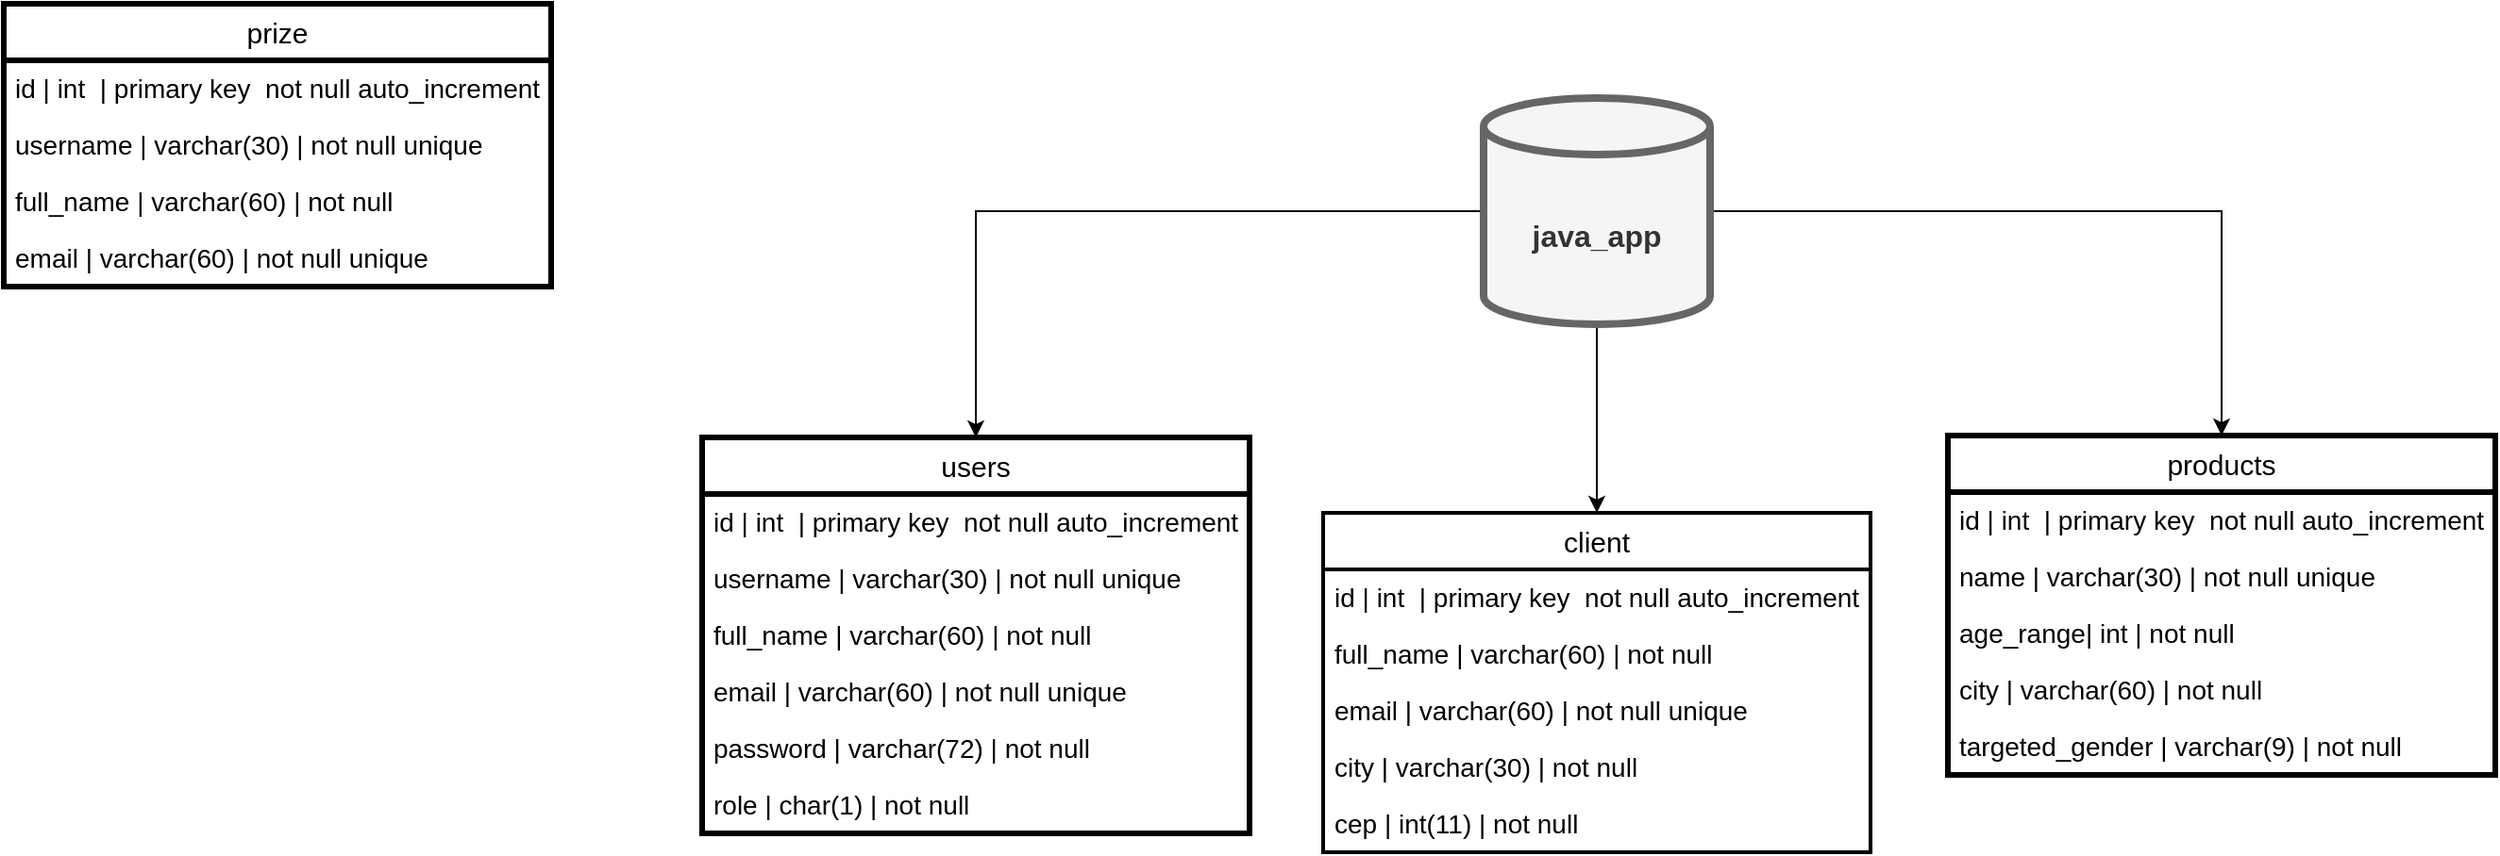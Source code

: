 <mxfile version="24.7.16">
  <diagram name="Bd_java" id="-jYGax4Z-KlBJ2uLjjoX">
    <mxGraphModel dx="2181" dy="1733" grid="1" gridSize="10" guides="1" tooltips="1" connect="1" arrows="1" fold="1" page="1" pageScale="1" pageWidth="827" pageHeight="1169" math="0" shadow="0">
      <root>
        <mxCell id="0" />
        <mxCell id="1" parent="0" />
        <mxCell id="kctth2zFLPnqRk-hPfyQ-13" value="" style="edgeStyle=orthogonalEdgeStyle;rounded=0;orthogonalLoop=1;jettySize=auto;html=1;exitX=0;exitY=0.5;exitDx=0;exitDy=0;exitPerimeter=0;" parent="1" source="kctth2zFLPnqRk-hPfyQ-2" target="kctth2zFLPnqRk-hPfyQ-3" edge="1">
          <mxGeometry relative="1" as="geometry" />
        </mxCell>
        <mxCell id="kctth2zFLPnqRk-hPfyQ-22" value="" style="edgeStyle=orthogonalEdgeStyle;rounded=0;orthogonalLoop=1;jettySize=auto;html=1;entryX=0.5;entryY=0;entryDx=0;entryDy=0;" parent="1" source="kctth2zFLPnqRk-hPfyQ-2" target="kctth2zFLPnqRk-hPfyQ-15" edge="1">
          <mxGeometry relative="1" as="geometry" />
        </mxCell>
        <mxCell id="kctth2zFLPnqRk-hPfyQ-30" value="" style="edgeStyle=orthogonalEdgeStyle;rounded=0;orthogonalLoop=1;jettySize=auto;html=1;entryX=0.5;entryY=0;entryDx=0;entryDy=0;" parent="1" source="kctth2zFLPnqRk-hPfyQ-2" target="kctth2zFLPnqRk-hPfyQ-23" edge="1">
          <mxGeometry relative="1" as="geometry" />
        </mxCell>
        <mxCell id="kctth2zFLPnqRk-hPfyQ-2" value="&lt;font style=&quot;font-size: 16px;&quot;&gt;&lt;b&gt;java_app&lt;/b&gt;&lt;/font&gt;" style="shape=cylinder3;whiteSpace=wrap;html=1;boundedLbl=1;backgroundOutline=1;size=15;fillColor=#f5f5f5;strokeColor=#666666;fontColor=#333333;strokeWidth=4;" parent="1" vertex="1">
          <mxGeometry x="354" y="-50" width="120" height="120" as="geometry" />
        </mxCell>
        <mxCell id="kctth2zFLPnqRk-hPfyQ-3" value="&lt;font style=&quot;font-size: 15px;&quot;&gt;users&lt;/font&gt;" style="swimlane;fontStyle=0;childLayout=stackLayout;horizontal=1;startSize=30;horizontalStack=0;resizeParent=1;resizeParentMax=0;resizeLast=0;collapsible=1;marginBottom=0;whiteSpace=wrap;html=1;strokeWidth=3;" parent="1" vertex="1">
          <mxGeometry x="-60" y="130" width="290" height="210" as="geometry" />
        </mxCell>
        <mxCell id="kctth2zFLPnqRk-hPfyQ-5" value="&lt;span style=&quot;font-size: 14px;&quot;&gt;id | int&amp;nbsp; | primary key&amp;nbsp; not null auto_increment&lt;/span&gt;" style="text;strokeColor=none;fillColor=none;align=left;verticalAlign=middle;spacingLeft=4;spacingRight=4;overflow=hidden;points=[[0,0.5],[1,0.5]];portConstraint=eastwest;rotatable=0;whiteSpace=wrap;html=1;" parent="kctth2zFLPnqRk-hPfyQ-3" vertex="1">
          <mxGeometry y="30" width="290" height="30" as="geometry" />
        </mxCell>
        <mxCell id="kctth2zFLPnqRk-hPfyQ-6" value="&lt;font style=&quot;font-size: 14px;&quot;&gt;username | varchar(30) | not null unique&lt;/font&gt;" style="text;strokeColor=none;fillColor=none;align=left;verticalAlign=middle;spacingLeft=4;spacingRight=4;overflow=hidden;points=[[0,0.5],[1,0.5]];portConstraint=eastwest;rotatable=0;whiteSpace=wrap;html=1;" parent="kctth2zFLPnqRk-hPfyQ-3" vertex="1">
          <mxGeometry y="60" width="290" height="30" as="geometry" />
        </mxCell>
        <mxCell id="kctth2zFLPnqRk-hPfyQ-14" value="&lt;font style=&quot;font-size: 14px;&quot;&gt;full_name | varchar(60) | not null&lt;/font&gt;" style="text;strokeColor=none;fillColor=none;align=left;verticalAlign=middle;spacingLeft=4;spacingRight=4;overflow=hidden;points=[[0,0.5],[1,0.5]];portConstraint=eastwest;rotatable=0;whiteSpace=wrap;html=1;" parent="kctth2zFLPnqRk-hPfyQ-3" vertex="1">
          <mxGeometry y="90" width="290" height="30" as="geometry" />
        </mxCell>
        <mxCell id="kctth2zFLPnqRk-hPfyQ-7" value="&lt;font style=&quot;font-size: 14px;&quot;&gt;email | varchar(60) | not null unique&lt;/font&gt;" style="text;strokeColor=none;fillColor=none;align=left;verticalAlign=middle;spacingLeft=4;spacingRight=4;overflow=hidden;points=[[0,0.5],[1,0.5]];portConstraint=eastwest;rotatable=0;whiteSpace=wrap;html=1;" parent="kctth2zFLPnqRk-hPfyQ-3" vertex="1">
          <mxGeometry y="120" width="290" height="30" as="geometry" />
        </mxCell>
        <mxCell id="kctth2zFLPnqRk-hPfyQ-8" value="&lt;font style=&quot;font-size: 14px;&quot;&gt;password | varchar(72) | not null&lt;/font&gt;" style="text;strokeColor=none;fillColor=none;align=left;verticalAlign=middle;spacingLeft=4;spacingRight=4;overflow=hidden;points=[[0,0.5],[1,0.5]];portConstraint=eastwest;rotatable=0;whiteSpace=wrap;html=1;" parent="kctth2zFLPnqRk-hPfyQ-3" vertex="1">
          <mxGeometry y="150" width="290" height="30" as="geometry" />
        </mxCell>
        <mxCell id="kctth2zFLPnqRk-hPfyQ-9" value="&lt;font style=&quot;font-size: 14px;&quot;&gt;role | char(1) | not null&lt;/font&gt;" style="text;strokeColor=none;fillColor=none;align=left;verticalAlign=middle;spacingLeft=4;spacingRight=4;overflow=hidden;points=[[0,0.5],[1,0.5]];portConstraint=eastwest;rotatable=0;whiteSpace=wrap;html=1;" parent="kctth2zFLPnqRk-hPfyQ-3" vertex="1">
          <mxGeometry y="180" width="290" height="30" as="geometry" />
        </mxCell>
        <mxCell id="kctth2zFLPnqRk-hPfyQ-15" value="&lt;span style=&quot;font-size: 15px;&quot;&gt;client&lt;/span&gt;" style="swimlane;fontStyle=0;childLayout=stackLayout;horizontal=1;startSize=30;horizontalStack=0;resizeParent=1;resizeParentMax=0;resizeLast=0;collapsible=1;marginBottom=0;whiteSpace=wrap;html=1;strokeWidth=2;" parent="1" vertex="1">
          <mxGeometry x="269" y="170" width="290" height="180" as="geometry" />
        </mxCell>
        <mxCell id="kctth2zFLPnqRk-hPfyQ-16" value="&lt;span style=&quot;font-size: 14px;&quot;&gt;id | int&amp;nbsp; | primary key&amp;nbsp; not null auto_increment&lt;/span&gt;" style="text;strokeColor=none;fillColor=none;align=left;verticalAlign=middle;spacingLeft=4;spacingRight=4;overflow=hidden;points=[[0,0.5],[1,0.5]];portConstraint=eastwest;rotatable=0;whiteSpace=wrap;html=1;" parent="kctth2zFLPnqRk-hPfyQ-15" vertex="1">
          <mxGeometry y="30" width="290" height="30" as="geometry" />
        </mxCell>
        <mxCell id="kctth2zFLPnqRk-hPfyQ-18" value="&lt;font style=&quot;font-size: 14px;&quot;&gt;full_name | varchar(60) | not null&lt;/font&gt;" style="text;strokeColor=none;fillColor=none;align=left;verticalAlign=middle;spacingLeft=4;spacingRight=4;overflow=hidden;points=[[0,0.5],[1,0.5]];portConstraint=eastwest;rotatable=0;whiteSpace=wrap;html=1;" parent="kctth2zFLPnqRk-hPfyQ-15" vertex="1">
          <mxGeometry y="60" width="290" height="30" as="geometry" />
        </mxCell>
        <mxCell id="kctth2zFLPnqRk-hPfyQ-19" value="&lt;font style=&quot;font-size: 14px;&quot;&gt;email | varchar(60) | not null unique&lt;/font&gt;" style="text;strokeColor=none;fillColor=none;align=left;verticalAlign=middle;spacingLeft=4;spacingRight=4;overflow=hidden;points=[[0,0.5],[1,0.5]];portConstraint=eastwest;rotatable=0;whiteSpace=wrap;html=1;" parent="kctth2zFLPnqRk-hPfyQ-15" vertex="1">
          <mxGeometry y="90" width="290" height="30" as="geometry" />
        </mxCell>
        <mxCell id="kctth2zFLPnqRk-hPfyQ-34" value="&lt;font style=&quot;font-size: 14px;&quot;&gt;city | varchar(30) | not null&lt;/font&gt;" style="text;strokeColor=none;fillColor=none;align=left;verticalAlign=middle;spacingLeft=4;spacingRight=4;overflow=hidden;points=[[0,0.5],[1,0.5]];portConstraint=eastwest;rotatable=0;whiteSpace=wrap;html=1;fontSize=14;" parent="kctth2zFLPnqRk-hPfyQ-15" vertex="1">
          <mxGeometry y="120" width="290" height="30" as="geometry" />
        </mxCell>
        <mxCell id="kctth2zFLPnqRk-hPfyQ-21" value="&lt;font style=&quot;font-size: 14px;&quot;&gt;cep | int(11) | not null&lt;/font&gt;" style="text;strokeColor=none;fillColor=none;align=left;verticalAlign=middle;spacingLeft=4;spacingRight=4;overflow=hidden;points=[[0,0.5],[1,0.5]];portConstraint=eastwest;rotatable=0;whiteSpace=wrap;html=1;fontSize=14;" parent="kctth2zFLPnqRk-hPfyQ-15" vertex="1">
          <mxGeometry y="150" width="290" height="30" as="geometry" />
        </mxCell>
        <mxCell id="kctth2zFLPnqRk-hPfyQ-23" value="&lt;font style=&quot;font-size: 15px;&quot;&gt;products&lt;/font&gt;" style="swimlane;fontStyle=0;childLayout=stackLayout;horizontal=1;startSize=30;horizontalStack=0;resizeParent=1;resizeParentMax=0;resizeLast=0;collapsible=1;marginBottom=0;whiteSpace=wrap;html=1;strokeWidth=3;" parent="1" vertex="1">
          <mxGeometry x="600" y="129" width="290" height="180" as="geometry" />
        </mxCell>
        <mxCell id="kctth2zFLPnqRk-hPfyQ-24" value="&lt;span style=&quot;font-size: 14px;&quot;&gt;id | int&amp;nbsp; | primary key&amp;nbsp; not null auto_increment&lt;/span&gt;" style="text;strokeColor=none;fillColor=none;align=left;verticalAlign=middle;spacingLeft=4;spacingRight=4;overflow=hidden;points=[[0,0.5],[1,0.5]];portConstraint=eastwest;rotatable=0;whiteSpace=wrap;html=1;" parent="kctth2zFLPnqRk-hPfyQ-23" vertex="1">
          <mxGeometry y="30" width="290" height="30" as="geometry" />
        </mxCell>
        <mxCell id="kctth2zFLPnqRk-hPfyQ-25" value="&lt;font style=&quot;font-size: 14px;&quot;&gt;name | varchar(30) | not null unique&lt;/font&gt;" style="text;strokeColor=none;fillColor=none;align=left;verticalAlign=middle;spacingLeft=4;spacingRight=4;overflow=hidden;points=[[0,0.5],[1,0.5]];portConstraint=eastwest;rotatable=0;whiteSpace=wrap;html=1;" parent="kctth2zFLPnqRk-hPfyQ-23" vertex="1">
          <mxGeometry y="60" width="290" height="30" as="geometry" />
        </mxCell>
        <mxCell id="kctth2zFLPnqRk-hPfyQ-26" value="&lt;font style=&quot;font-size: 14px;&quot;&gt;age_range| int | not null&lt;/font&gt;" style="text;strokeColor=none;fillColor=none;align=left;verticalAlign=middle;spacingLeft=4;spacingRight=4;overflow=hidden;points=[[0,0.5],[1,0.5]];portConstraint=eastwest;rotatable=0;whiteSpace=wrap;html=1;" parent="kctth2zFLPnqRk-hPfyQ-23" vertex="1">
          <mxGeometry y="90" width="290" height="30" as="geometry" />
        </mxCell>
        <mxCell id="kctth2zFLPnqRk-hPfyQ-27" value="&lt;font style=&quot;font-size: 14px;&quot;&gt;city | varchar(60) | not null&amp;nbsp;&lt;/font&gt;" style="text;strokeColor=none;fillColor=none;align=left;verticalAlign=middle;spacingLeft=4;spacingRight=4;overflow=hidden;points=[[0,0.5],[1,0.5]];portConstraint=eastwest;rotatable=0;whiteSpace=wrap;html=1;" parent="kctth2zFLPnqRk-hPfyQ-23" vertex="1">
          <mxGeometry y="120" width="290" height="30" as="geometry" />
        </mxCell>
        <mxCell id="kctth2zFLPnqRk-hPfyQ-40" value="&lt;font style=&quot;font-size: 14px;&quot;&gt;targeted_gender | varchar(9) | not null&amp;nbsp;&lt;/font&gt;" style="text;strokeColor=none;fillColor=none;align=left;verticalAlign=middle;spacingLeft=4;spacingRight=4;overflow=hidden;points=[[0,0.5],[1,0.5]];portConstraint=eastwest;rotatable=0;whiteSpace=wrap;html=1;" parent="kctth2zFLPnqRk-hPfyQ-23" vertex="1">
          <mxGeometry y="150" width="290" height="30" as="geometry" />
        </mxCell>
        <mxCell id="gKxKZuc9dnlonxaKop2x-1" value="&lt;font style=&quot;font-size: 15px;&quot;&gt;prize&lt;/font&gt;" style="swimlane;fontStyle=0;childLayout=stackLayout;horizontal=1;startSize=30;horizontalStack=0;resizeParent=1;resizeParentMax=0;resizeLast=0;collapsible=1;marginBottom=0;whiteSpace=wrap;html=1;strokeWidth=3;" vertex="1" parent="1">
          <mxGeometry x="-430" y="-100" width="290" height="150" as="geometry" />
        </mxCell>
        <mxCell id="gKxKZuc9dnlonxaKop2x-2" value="&lt;span style=&quot;font-size: 14px;&quot;&gt;id | int&amp;nbsp; | primary key&amp;nbsp; not null auto_increment&lt;/span&gt;" style="text;strokeColor=none;fillColor=none;align=left;verticalAlign=middle;spacingLeft=4;spacingRight=4;overflow=hidden;points=[[0,0.5],[1,0.5]];portConstraint=eastwest;rotatable=0;whiteSpace=wrap;html=1;" vertex="1" parent="gKxKZuc9dnlonxaKop2x-1">
          <mxGeometry y="30" width="290" height="30" as="geometry" />
        </mxCell>
        <mxCell id="gKxKZuc9dnlonxaKop2x-3" value="&lt;font style=&quot;font-size: 14px;&quot;&gt;username | varchar(30) | not null unique&lt;/font&gt;" style="text;strokeColor=none;fillColor=none;align=left;verticalAlign=middle;spacingLeft=4;spacingRight=4;overflow=hidden;points=[[0,0.5],[1,0.5]];portConstraint=eastwest;rotatable=0;whiteSpace=wrap;html=1;" vertex="1" parent="gKxKZuc9dnlonxaKop2x-1">
          <mxGeometry y="60" width="290" height="30" as="geometry" />
        </mxCell>
        <mxCell id="gKxKZuc9dnlonxaKop2x-4" value="&lt;font style=&quot;font-size: 14px;&quot;&gt;full_name | varchar(60) | not null&lt;/font&gt;" style="text;strokeColor=none;fillColor=none;align=left;verticalAlign=middle;spacingLeft=4;spacingRight=4;overflow=hidden;points=[[0,0.5],[1,0.5]];portConstraint=eastwest;rotatable=0;whiteSpace=wrap;html=1;" vertex="1" parent="gKxKZuc9dnlonxaKop2x-1">
          <mxGeometry y="90" width="290" height="30" as="geometry" />
        </mxCell>
        <mxCell id="gKxKZuc9dnlonxaKop2x-5" value="&lt;font style=&quot;font-size: 14px;&quot;&gt;email | varchar(60) | not null unique&lt;/font&gt;" style="text;strokeColor=none;fillColor=none;align=left;verticalAlign=middle;spacingLeft=4;spacingRight=4;overflow=hidden;points=[[0,0.5],[1,0.5]];portConstraint=eastwest;rotatable=0;whiteSpace=wrap;html=1;" vertex="1" parent="gKxKZuc9dnlonxaKop2x-1">
          <mxGeometry y="120" width="290" height="30" as="geometry" />
        </mxCell>
      </root>
    </mxGraphModel>
  </diagram>
</mxfile>
